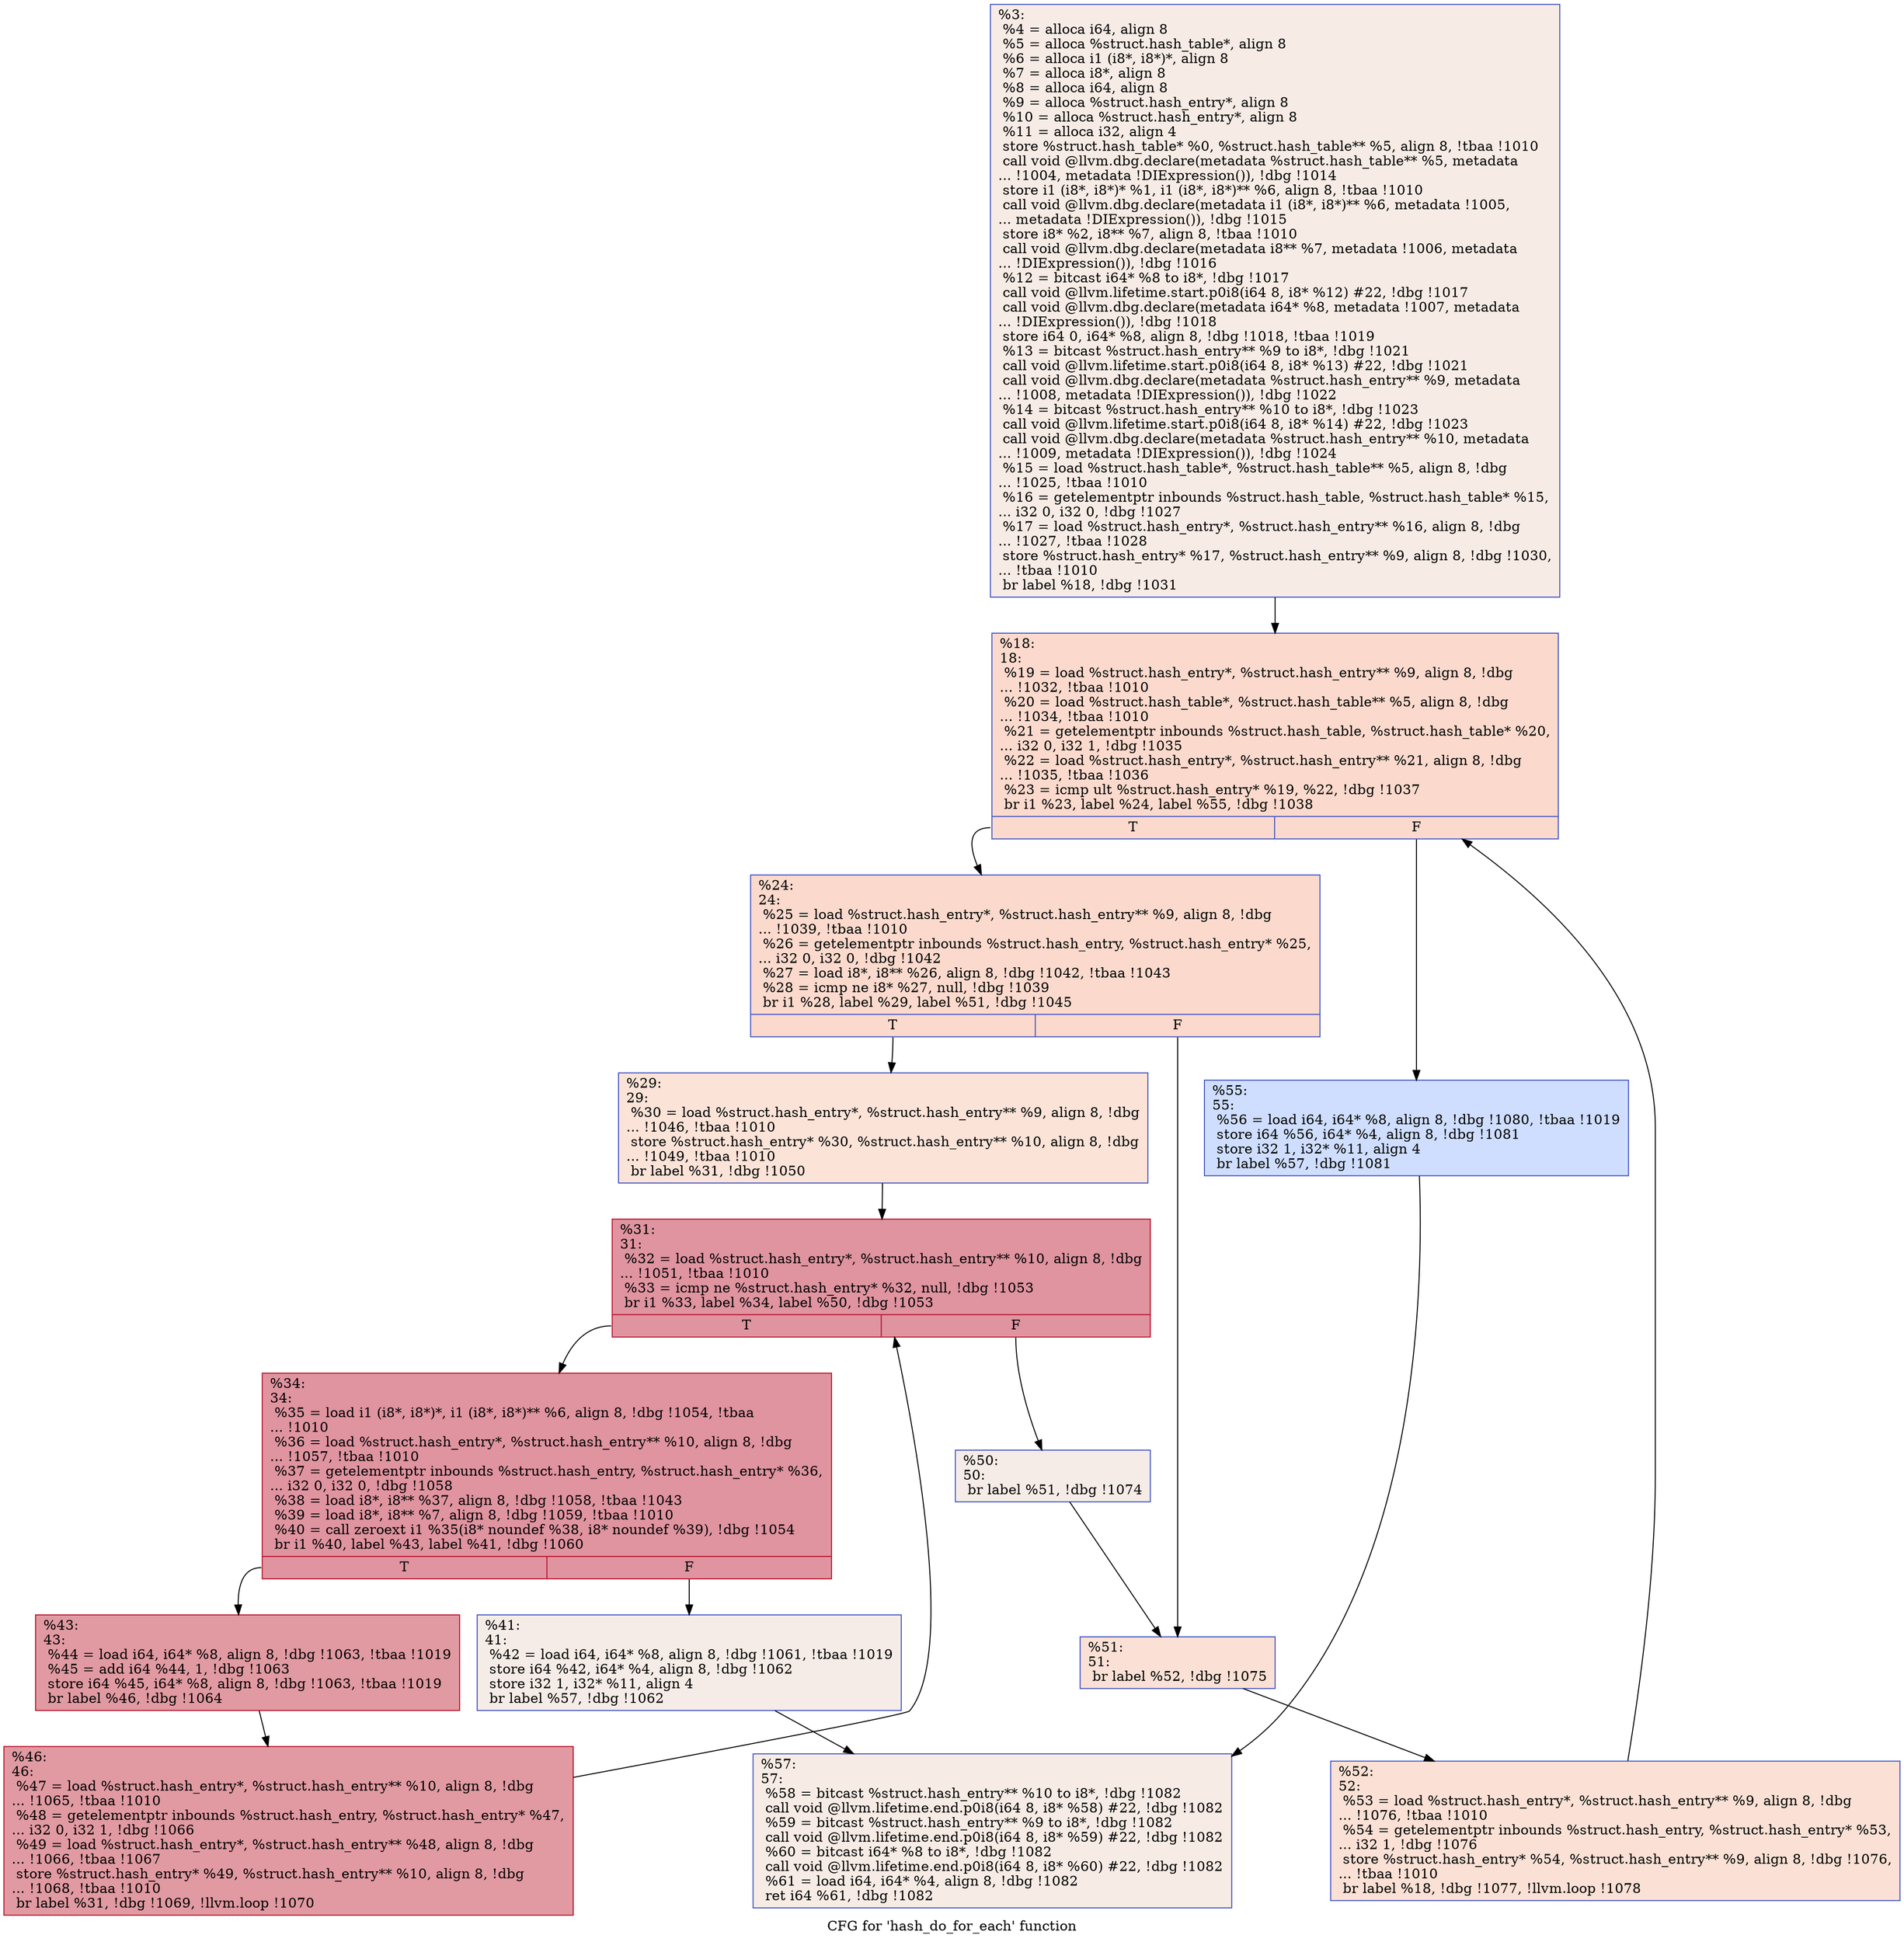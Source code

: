 digraph "CFG for 'hash_do_for_each' function" {
	label="CFG for 'hash_do_for_each' function";

	Node0x2256630 [shape=record,color="#3d50c3ff", style=filled, fillcolor="#ecd3c570",label="{%3:\l  %4 = alloca i64, align 8\l  %5 = alloca %struct.hash_table*, align 8\l  %6 = alloca i1 (i8*, i8*)*, align 8\l  %7 = alloca i8*, align 8\l  %8 = alloca i64, align 8\l  %9 = alloca %struct.hash_entry*, align 8\l  %10 = alloca %struct.hash_entry*, align 8\l  %11 = alloca i32, align 4\l  store %struct.hash_table* %0, %struct.hash_table** %5, align 8, !tbaa !1010\l  call void @llvm.dbg.declare(metadata %struct.hash_table** %5, metadata\l... !1004, metadata !DIExpression()), !dbg !1014\l  store i1 (i8*, i8*)* %1, i1 (i8*, i8*)** %6, align 8, !tbaa !1010\l  call void @llvm.dbg.declare(metadata i1 (i8*, i8*)** %6, metadata !1005,\l... metadata !DIExpression()), !dbg !1015\l  store i8* %2, i8** %7, align 8, !tbaa !1010\l  call void @llvm.dbg.declare(metadata i8** %7, metadata !1006, metadata\l... !DIExpression()), !dbg !1016\l  %12 = bitcast i64* %8 to i8*, !dbg !1017\l  call void @llvm.lifetime.start.p0i8(i64 8, i8* %12) #22, !dbg !1017\l  call void @llvm.dbg.declare(metadata i64* %8, metadata !1007, metadata\l... !DIExpression()), !dbg !1018\l  store i64 0, i64* %8, align 8, !dbg !1018, !tbaa !1019\l  %13 = bitcast %struct.hash_entry** %9 to i8*, !dbg !1021\l  call void @llvm.lifetime.start.p0i8(i64 8, i8* %13) #22, !dbg !1021\l  call void @llvm.dbg.declare(metadata %struct.hash_entry** %9, metadata\l... !1008, metadata !DIExpression()), !dbg !1022\l  %14 = bitcast %struct.hash_entry** %10 to i8*, !dbg !1023\l  call void @llvm.lifetime.start.p0i8(i64 8, i8* %14) #22, !dbg !1023\l  call void @llvm.dbg.declare(metadata %struct.hash_entry** %10, metadata\l... !1009, metadata !DIExpression()), !dbg !1024\l  %15 = load %struct.hash_table*, %struct.hash_table** %5, align 8, !dbg\l... !1025, !tbaa !1010\l  %16 = getelementptr inbounds %struct.hash_table, %struct.hash_table* %15,\l... i32 0, i32 0, !dbg !1027\l  %17 = load %struct.hash_entry*, %struct.hash_entry** %16, align 8, !dbg\l... !1027, !tbaa !1028\l  store %struct.hash_entry* %17, %struct.hash_entry** %9, align 8, !dbg !1030,\l... !tbaa !1010\l  br label %18, !dbg !1031\l}"];
	Node0x2256630 -> Node0x225ac30;
	Node0x225ac30 [shape=record,color="#3d50c3ff", style=filled, fillcolor="#f7ac8e70",label="{%18:\l18:                                               \l  %19 = load %struct.hash_entry*, %struct.hash_entry** %9, align 8, !dbg\l... !1032, !tbaa !1010\l  %20 = load %struct.hash_table*, %struct.hash_table** %5, align 8, !dbg\l... !1034, !tbaa !1010\l  %21 = getelementptr inbounds %struct.hash_table, %struct.hash_table* %20,\l... i32 0, i32 1, !dbg !1035\l  %22 = load %struct.hash_entry*, %struct.hash_entry** %21, align 8, !dbg\l... !1035, !tbaa !1036\l  %23 = icmp ult %struct.hash_entry* %19, %22, !dbg !1037\l  br i1 %23, label %24, label %55, !dbg !1038\l|{<s0>T|<s1>F}}"];
	Node0x225ac30:s0 -> Node0x225ac80;
	Node0x225ac30:s1 -> Node0x225afa0;
	Node0x225ac80 [shape=record,color="#3d50c3ff", style=filled, fillcolor="#f7ac8e70",label="{%24:\l24:                                               \l  %25 = load %struct.hash_entry*, %struct.hash_entry** %9, align 8, !dbg\l... !1039, !tbaa !1010\l  %26 = getelementptr inbounds %struct.hash_entry, %struct.hash_entry* %25,\l... i32 0, i32 0, !dbg !1042\l  %27 = load i8*, i8** %26, align 8, !dbg !1042, !tbaa !1043\l  %28 = icmp ne i8* %27, null, !dbg !1039\l  br i1 %28, label %29, label %51, !dbg !1045\l|{<s0>T|<s1>F}}"];
	Node0x225ac80:s0 -> Node0x225acd0;
	Node0x225ac80:s1 -> Node0x225af00;
	Node0x225acd0 [shape=record,color="#3d50c3ff", style=filled, fillcolor="#f6bfa670",label="{%29:\l29:                                               \l  %30 = load %struct.hash_entry*, %struct.hash_entry** %9, align 8, !dbg\l... !1046, !tbaa !1010\l  store %struct.hash_entry* %30, %struct.hash_entry** %10, align 8, !dbg\l... !1049, !tbaa !1010\l  br label %31, !dbg !1050\l}"];
	Node0x225acd0 -> Node0x225ad20;
	Node0x225ad20 [shape=record,color="#b70d28ff", style=filled, fillcolor="#b70d2870",label="{%31:\l31:                                               \l  %32 = load %struct.hash_entry*, %struct.hash_entry** %10, align 8, !dbg\l... !1051, !tbaa !1010\l  %33 = icmp ne %struct.hash_entry* %32, null, !dbg !1053\l  br i1 %33, label %34, label %50, !dbg !1053\l|{<s0>T|<s1>F}}"];
	Node0x225ad20:s0 -> Node0x225ad70;
	Node0x225ad20:s1 -> Node0x225aeb0;
	Node0x225ad70 [shape=record,color="#b70d28ff", style=filled, fillcolor="#b70d2870",label="{%34:\l34:                                               \l  %35 = load i1 (i8*, i8*)*, i1 (i8*, i8*)** %6, align 8, !dbg !1054, !tbaa\l... !1010\l  %36 = load %struct.hash_entry*, %struct.hash_entry** %10, align 8, !dbg\l... !1057, !tbaa !1010\l  %37 = getelementptr inbounds %struct.hash_entry, %struct.hash_entry* %36,\l... i32 0, i32 0, !dbg !1058\l  %38 = load i8*, i8** %37, align 8, !dbg !1058, !tbaa !1043\l  %39 = load i8*, i8** %7, align 8, !dbg !1059, !tbaa !1010\l  %40 = call zeroext i1 %35(i8* noundef %38, i8* noundef %39), !dbg !1054\l  br i1 %40, label %43, label %41, !dbg !1060\l|{<s0>T|<s1>F}}"];
	Node0x225ad70:s0 -> Node0x225ae10;
	Node0x225ad70:s1 -> Node0x225adc0;
	Node0x225adc0 [shape=record,color="#3d50c3ff", style=filled, fillcolor="#ead5c970",label="{%41:\l41:                                               \l  %42 = load i64, i64* %8, align 8, !dbg !1061, !tbaa !1019\l  store i64 %42, i64* %4, align 8, !dbg !1062\l  store i32 1, i32* %11, align 4\l  br label %57, !dbg !1062\l}"];
	Node0x225adc0 -> Node0x225aff0;
	Node0x225ae10 [shape=record,color="#b70d28ff", style=filled, fillcolor="#bb1b2c70",label="{%43:\l43:                                               \l  %44 = load i64, i64* %8, align 8, !dbg !1063, !tbaa !1019\l  %45 = add i64 %44, 1, !dbg !1063\l  store i64 %45, i64* %8, align 8, !dbg !1063, !tbaa !1019\l  br label %46, !dbg !1064\l}"];
	Node0x225ae10 -> Node0x225ae60;
	Node0x225ae60 [shape=record,color="#b70d28ff", style=filled, fillcolor="#bb1b2c70",label="{%46:\l46:                                               \l  %47 = load %struct.hash_entry*, %struct.hash_entry** %10, align 8, !dbg\l... !1065, !tbaa !1010\l  %48 = getelementptr inbounds %struct.hash_entry, %struct.hash_entry* %47,\l... i32 0, i32 1, !dbg !1066\l  %49 = load %struct.hash_entry*, %struct.hash_entry** %48, align 8, !dbg\l... !1066, !tbaa !1067\l  store %struct.hash_entry* %49, %struct.hash_entry** %10, align 8, !dbg\l... !1068, !tbaa !1010\l  br label %31, !dbg !1069, !llvm.loop !1070\l}"];
	Node0x225ae60 -> Node0x225ad20;
	Node0x225aeb0 [shape=record,color="#3d50c3ff", style=filled, fillcolor="#ead5c970",label="{%50:\l50:                                               \l  br label %51, !dbg !1074\l}"];
	Node0x225aeb0 -> Node0x225af00;
	Node0x225af00 [shape=record,color="#3d50c3ff", style=filled, fillcolor="#f7bca170",label="{%51:\l51:                                               \l  br label %52, !dbg !1075\l}"];
	Node0x225af00 -> Node0x225af50;
	Node0x225af50 [shape=record,color="#3d50c3ff", style=filled, fillcolor="#f7bca170",label="{%52:\l52:                                               \l  %53 = load %struct.hash_entry*, %struct.hash_entry** %9, align 8, !dbg\l... !1076, !tbaa !1010\l  %54 = getelementptr inbounds %struct.hash_entry, %struct.hash_entry* %53,\l... i32 1, !dbg !1076\l  store %struct.hash_entry* %54, %struct.hash_entry** %9, align 8, !dbg !1076,\l... !tbaa !1010\l  br label %18, !dbg !1077, !llvm.loop !1078\l}"];
	Node0x225af50 -> Node0x225ac30;
	Node0x225afa0 [shape=record,color="#3d50c3ff", style=filled, fillcolor="#93b5fe70",label="{%55:\l55:                                               \l  %56 = load i64, i64* %8, align 8, !dbg !1080, !tbaa !1019\l  store i64 %56, i64* %4, align 8, !dbg !1081\l  store i32 1, i32* %11, align 4\l  br label %57, !dbg !1081\l}"];
	Node0x225afa0 -> Node0x225aff0;
	Node0x225aff0 [shape=record,color="#3d50c3ff", style=filled, fillcolor="#ecd3c570",label="{%57:\l57:                                               \l  %58 = bitcast %struct.hash_entry** %10 to i8*, !dbg !1082\l  call void @llvm.lifetime.end.p0i8(i64 8, i8* %58) #22, !dbg !1082\l  %59 = bitcast %struct.hash_entry** %9 to i8*, !dbg !1082\l  call void @llvm.lifetime.end.p0i8(i64 8, i8* %59) #22, !dbg !1082\l  %60 = bitcast i64* %8 to i8*, !dbg !1082\l  call void @llvm.lifetime.end.p0i8(i64 8, i8* %60) #22, !dbg !1082\l  %61 = load i64, i64* %4, align 8, !dbg !1082\l  ret i64 %61, !dbg !1082\l}"];
}
